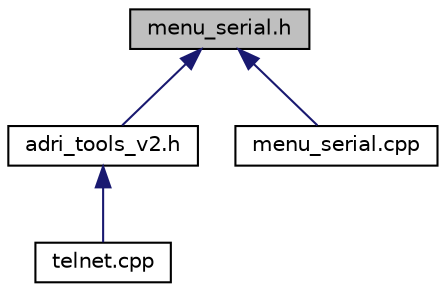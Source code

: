 digraph "menu_serial.h"
{
 // LATEX_PDF_SIZE
  edge [fontname="Helvetica",fontsize="10",labelfontname="Helvetica",labelfontsize="10"];
  node [fontname="Helvetica",fontsize="10",shape=record];
  Node1 [label="menu_serial.h",height=0.2,width=0.4,color="black", fillcolor="grey75", style="filled", fontcolor="black",tooltip=" "];
  Node1 -> Node2 [dir="back",color="midnightblue",fontsize="10",style="solid",fontname="Helvetica"];
  Node2 [label="adri_tools_v2.h",height=0.2,width=0.4,color="black", fillcolor="white", style="filled",URL="$adri__tools__v2_8h.html",tooltip=" "];
  Node2 -> Node3 [dir="back",color="midnightblue",fontsize="10",style="solid",fontname="Helvetica"];
  Node3 [label="telnet.cpp",height=0.2,width=0.4,color="black", fillcolor="white", style="filled",URL="$telnet_8cpp.html",tooltip=" "];
  Node1 -> Node4 [dir="back",color="midnightblue",fontsize="10",style="solid",fontname="Helvetica"];
  Node4 [label="menu_serial.cpp",height=0.2,width=0.4,color="black", fillcolor="white", style="filled",URL="$menu__serial_8cpp.html",tooltip=" "];
}
